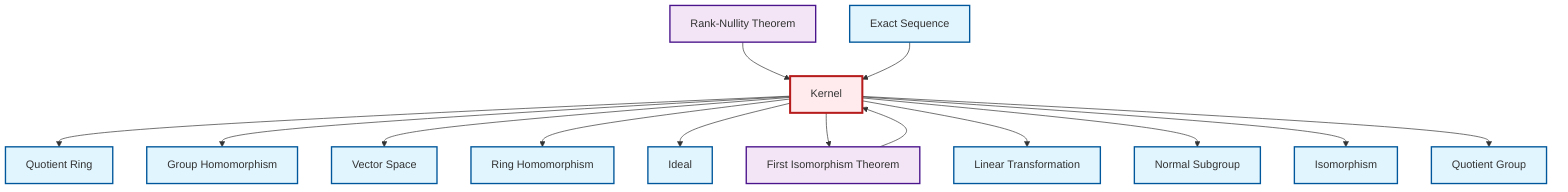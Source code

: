 graph TD
    classDef definition fill:#e1f5fe,stroke:#01579b,stroke-width:2px
    classDef theorem fill:#f3e5f5,stroke:#4a148c,stroke-width:2px
    classDef axiom fill:#fff3e0,stroke:#e65100,stroke-width:2px
    classDef example fill:#e8f5e9,stroke:#1b5e20,stroke-width:2px
    classDef current fill:#ffebee,stroke:#b71c1c,stroke-width:3px
    def-kernel["Kernel"]:::definition
    def-ideal["Ideal"]:::definition
    thm-rank-nullity["Rank-Nullity Theorem"]:::theorem
    def-linear-transformation["Linear Transformation"]:::definition
    def-quotient-group["Quotient Group"]:::definition
    def-quotient-ring["Quotient Ring"]:::definition
    def-exact-sequence["Exact Sequence"]:::definition
    def-homomorphism["Group Homomorphism"]:::definition
    def-ring-homomorphism["Ring Homomorphism"]:::definition
    thm-first-isomorphism["First Isomorphism Theorem"]:::theorem
    def-vector-space["Vector Space"]:::definition
    def-normal-subgroup["Normal Subgroup"]:::definition
    def-isomorphism["Isomorphism"]:::definition
    def-kernel --> def-quotient-ring
    def-kernel --> def-homomorphism
    def-kernel --> def-vector-space
    thm-rank-nullity --> def-kernel
    def-kernel --> def-ring-homomorphism
    def-kernel --> def-ideal
    def-kernel --> thm-first-isomorphism
    def-kernel --> def-linear-transformation
    def-kernel --> def-normal-subgroup
    def-exact-sequence --> def-kernel
    def-kernel --> def-isomorphism
    thm-first-isomorphism --> def-kernel
    def-kernel --> def-quotient-group
    class def-kernel current
